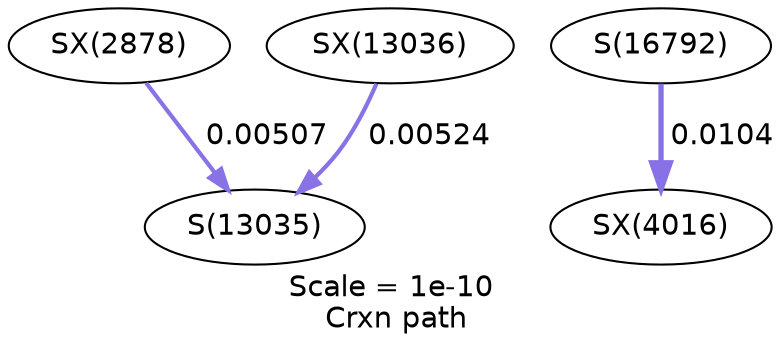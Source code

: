 digraph reaction_paths {
center=1;
s157 -> s40[fontname="Helvetica", style="setlinewidth(2.01)", arrowsize=1.01, color="0.7, 0.505, 0.9"
, label=" 0.00507"];
s184 -> s40[fontname="Helvetica", style="setlinewidth(2.03)", arrowsize=1.02, color="0.7, 0.505, 0.9"
, label=" 0.00524"];
s42 -> s169[fontname="Helvetica", style="setlinewidth(2.55)", arrowsize=1.27, color="0.7, 0.51, 0.9"
, label=" 0.0104"];
s40 [ fontname="Helvetica", label="S(13035)"];
s42 [ fontname="Helvetica", label="S(16792)"];
s157 [ fontname="Helvetica", label="SX(2878)"];
s169 [ fontname="Helvetica", label="SX(4016)"];
s184 [ fontname="Helvetica", label="SX(13036)"];
 label = "Scale = 1e-10\l Crxn path";
 fontname = "Helvetica";
}
